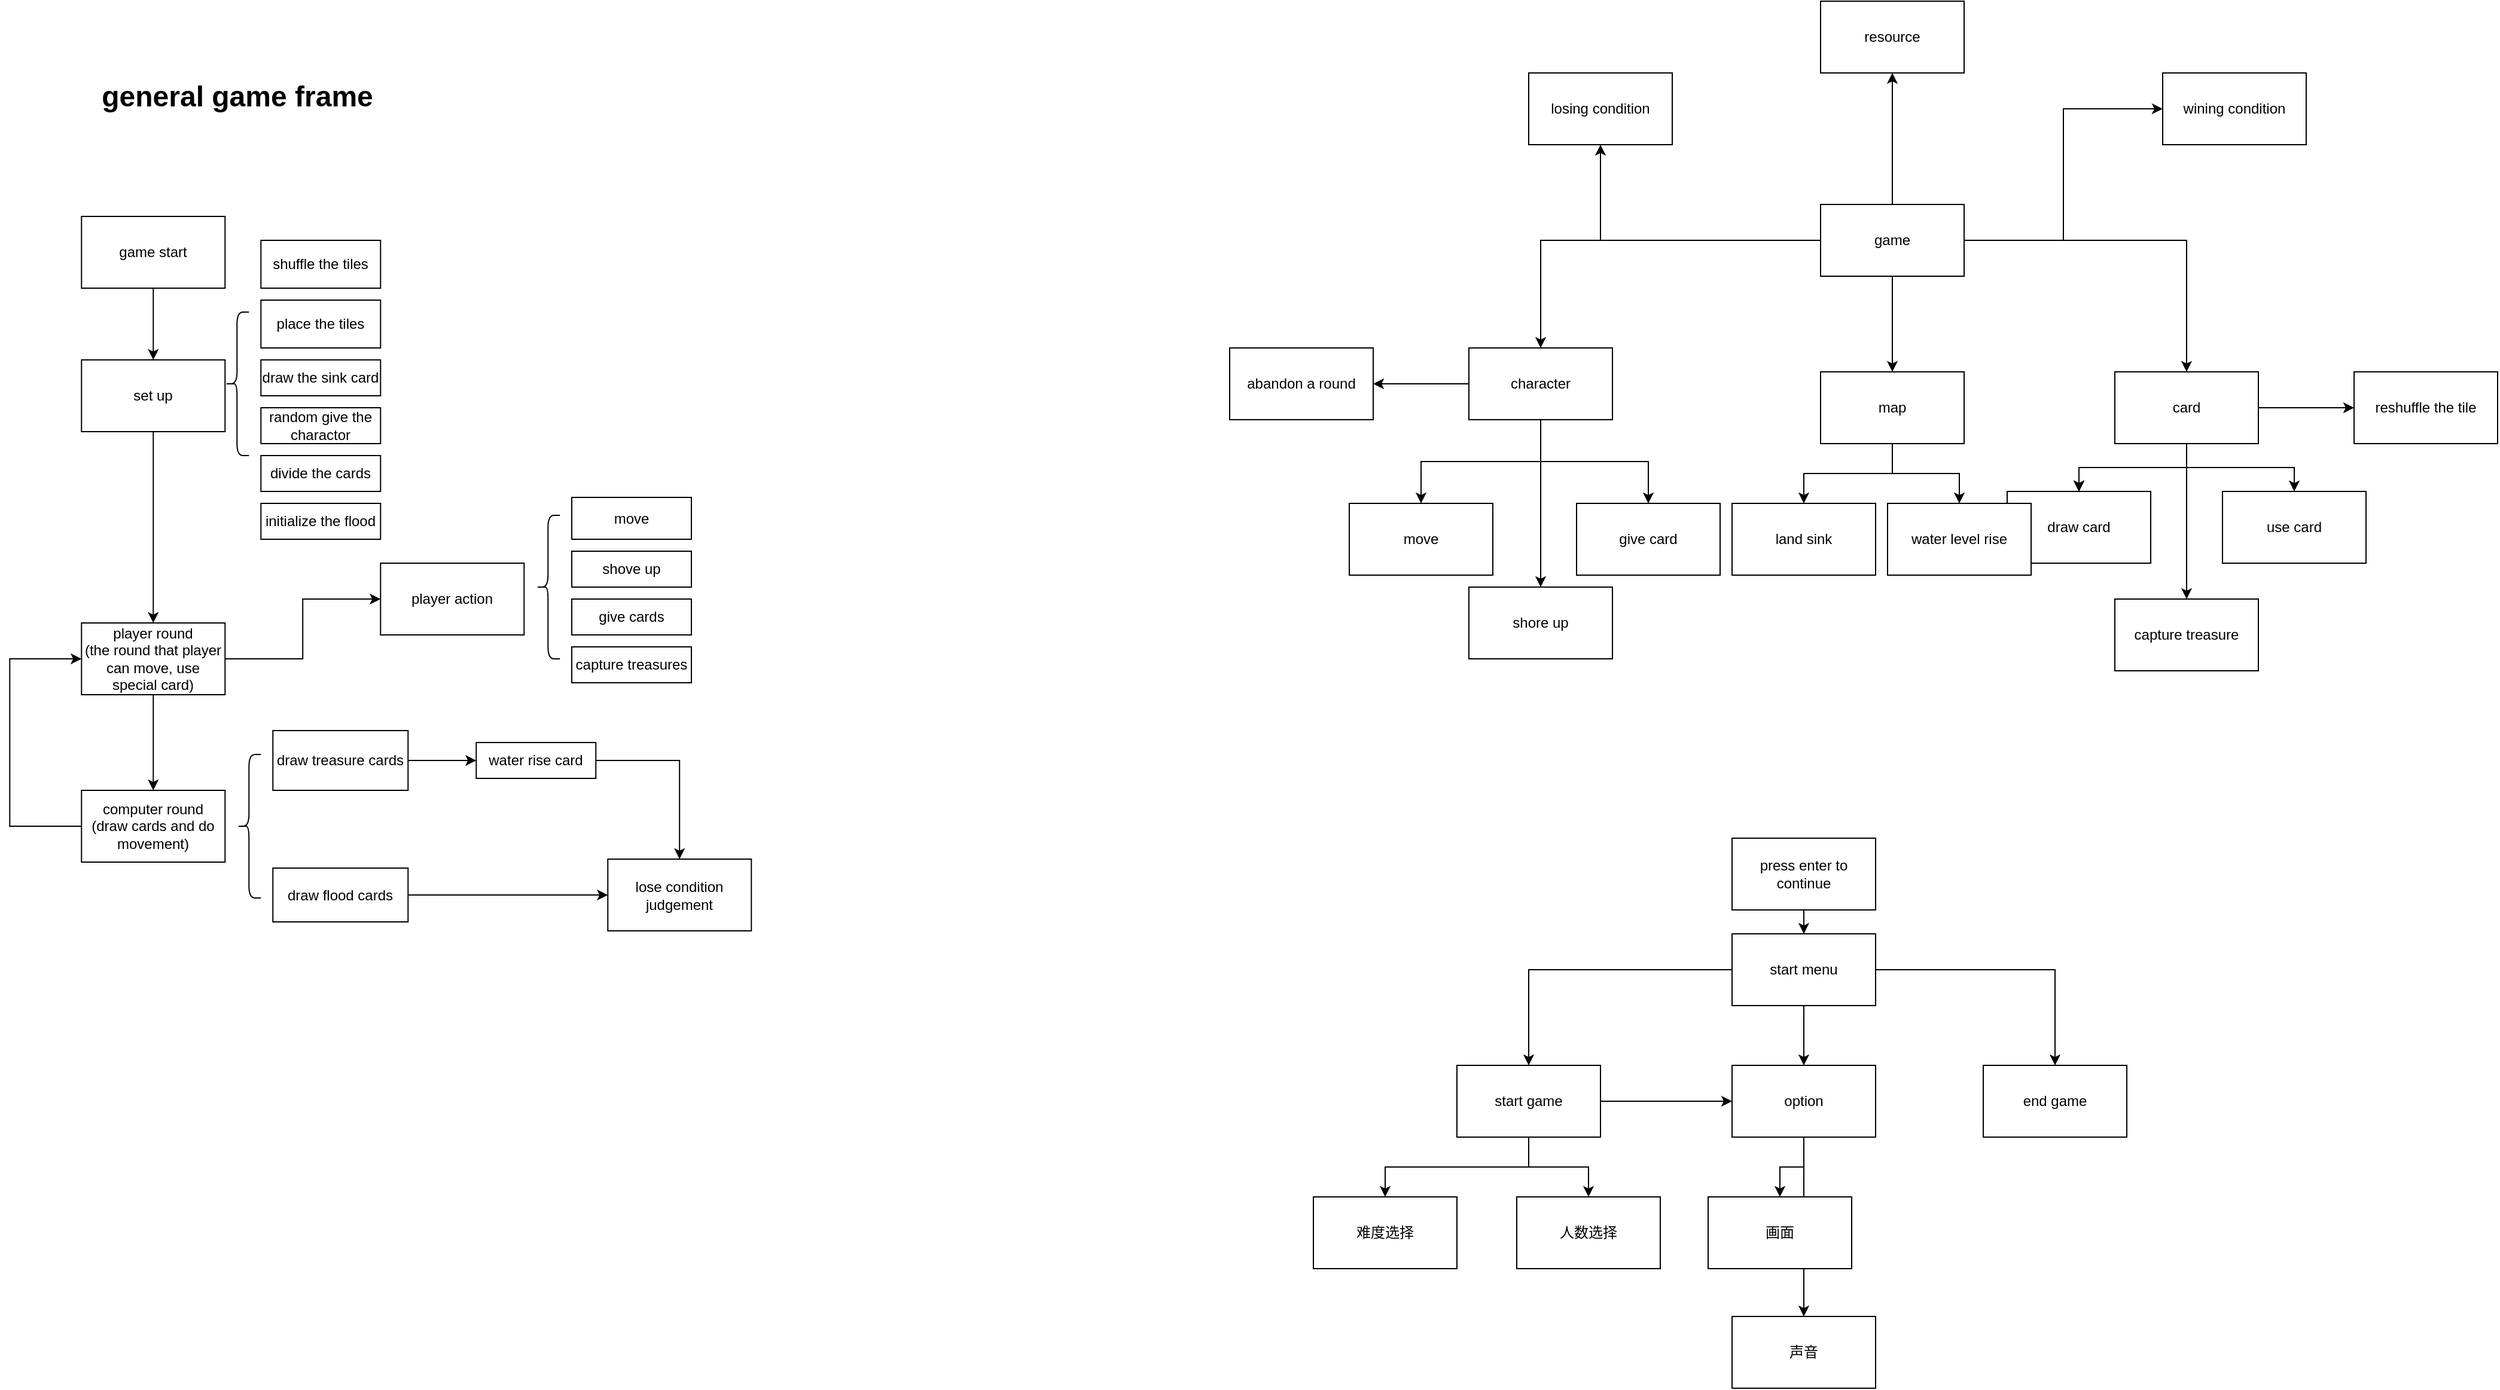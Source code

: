 <mxfile version="26.1.0">
  <diagram name="第 1 页" id="hJObz6MQkuNjEbWugFrw">
    <mxGraphModel dx="2430" dy="1704" grid="1" gridSize="10" guides="1" tooltips="1" connect="1" arrows="1" fold="1" page="1" pageScale="1" pageWidth="827" pageHeight="1169" math="0" shadow="0">
      <root>
        <mxCell id="0" />
        <mxCell id="1" parent="0" />
        <mxCell id="VjPRYB1g1QLdpqp4aKT3-3" value="" style="edgeStyle=orthogonalEdgeStyle;rounded=0;orthogonalLoop=1;jettySize=auto;html=1;" parent="1" source="VjPRYB1g1QLdpqp4aKT3-1" target="VjPRYB1g1QLdpqp4aKT3-2" edge="1">
          <mxGeometry relative="1" as="geometry" />
        </mxCell>
        <mxCell id="VjPRYB1g1QLdpqp4aKT3-5" value="" style="edgeStyle=orthogonalEdgeStyle;rounded=0;orthogonalLoop=1;jettySize=auto;html=1;" parent="1" source="VjPRYB1g1QLdpqp4aKT3-1" target="VjPRYB1g1QLdpqp4aKT3-4" edge="1">
          <mxGeometry relative="1" as="geometry" />
        </mxCell>
        <mxCell id="VjPRYB1g1QLdpqp4aKT3-7" value="" style="edgeStyle=orthogonalEdgeStyle;rounded=0;orthogonalLoop=1;jettySize=auto;html=1;" parent="1" source="VjPRYB1g1QLdpqp4aKT3-1" target="VjPRYB1g1QLdpqp4aKT3-6" edge="1">
          <mxGeometry relative="1" as="geometry" />
        </mxCell>
        <mxCell id="VjPRYB1g1QLdpqp4aKT3-9" value="" style="edgeStyle=orthogonalEdgeStyle;rounded=0;orthogonalLoop=1;jettySize=auto;html=1;" parent="1" source="VjPRYB1g1QLdpqp4aKT3-1" target="VjPRYB1g1QLdpqp4aKT3-8" edge="1">
          <mxGeometry relative="1" as="geometry" />
        </mxCell>
        <mxCell id="VjPRYB1g1QLdpqp4aKT3-33" style="edgeStyle=orthogonalEdgeStyle;rounded=0;orthogonalLoop=1;jettySize=auto;html=1;entryX=0;entryY=0.5;entryDx=0;entryDy=0;" parent="1" source="VjPRYB1g1QLdpqp4aKT3-1" target="VjPRYB1g1QLdpqp4aKT3-32" edge="1">
          <mxGeometry relative="1" as="geometry" />
        </mxCell>
        <mxCell id="VjPRYB1g1QLdpqp4aKT3-35" style="edgeStyle=orthogonalEdgeStyle;rounded=0;orthogonalLoop=1;jettySize=auto;html=1;" parent="1" source="VjPRYB1g1QLdpqp4aKT3-1" target="VjPRYB1g1QLdpqp4aKT3-34" edge="1">
          <mxGeometry relative="1" as="geometry" />
        </mxCell>
        <mxCell id="VjPRYB1g1QLdpqp4aKT3-1" value="game" style="rounded=0;whiteSpace=wrap;html=1;" parent="1" vertex="1">
          <mxGeometry x="354" y="90" width="120" height="60" as="geometry" />
        </mxCell>
        <mxCell id="VjPRYB1g1QLdpqp4aKT3-20" value="" style="edgeStyle=orthogonalEdgeStyle;rounded=0;orthogonalLoop=1;jettySize=auto;html=1;" parent="1" source="VjPRYB1g1QLdpqp4aKT3-2" target="VjPRYB1g1QLdpqp4aKT3-19" edge="1">
          <mxGeometry relative="1" as="geometry" />
        </mxCell>
        <mxCell id="VjPRYB1g1QLdpqp4aKT3-37" style="edgeStyle=orthogonalEdgeStyle;rounded=0;orthogonalLoop=1;jettySize=auto;html=1;" parent="1" source="VjPRYB1g1QLdpqp4aKT3-2" target="VjPRYB1g1QLdpqp4aKT3-36" edge="1">
          <mxGeometry relative="1" as="geometry" />
        </mxCell>
        <mxCell id="VjPRYB1g1QLdpqp4aKT3-2" value="map" style="rounded=0;whiteSpace=wrap;html=1;" parent="1" vertex="1">
          <mxGeometry x="354" y="230" width="120" height="60" as="geometry" />
        </mxCell>
        <mxCell id="VjPRYB1g1QLdpqp4aKT3-11" value="" style="edgeStyle=orthogonalEdgeStyle;rounded=0;orthogonalLoop=1;jettySize=auto;html=1;" parent="1" source="VjPRYB1g1QLdpqp4aKT3-4" target="VjPRYB1g1QLdpqp4aKT3-10" edge="1">
          <mxGeometry relative="1" as="geometry" />
        </mxCell>
        <mxCell id="VjPRYB1g1QLdpqp4aKT3-22" style="edgeStyle=orthogonalEdgeStyle;rounded=0;orthogonalLoop=1;jettySize=auto;html=1;" parent="1" source="VjPRYB1g1QLdpqp4aKT3-4" target="VjPRYB1g1QLdpqp4aKT3-21" edge="1">
          <mxGeometry relative="1" as="geometry" />
        </mxCell>
        <mxCell id="VjPRYB1g1QLdpqp4aKT3-24" style="edgeStyle=orthogonalEdgeStyle;rounded=0;orthogonalLoop=1;jettySize=auto;html=1;" parent="1" source="VjPRYB1g1QLdpqp4aKT3-4" target="VjPRYB1g1QLdpqp4aKT3-23" edge="1">
          <mxGeometry relative="1" as="geometry" />
        </mxCell>
        <mxCell id="VjPRYB1g1QLdpqp4aKT3-26" value="" style="edgeStyle=orthogonalEdgeStyle;rounded=0;orthogonalLoop=1;jettySize=auto;html=1;" parent="1" source="VjPRYB1g1QLdpqp4aKT3-4" target="VjPRYB1g1QLdpqp4aKT3-25" edge="1">
          <mxGeometry relative="1" as="geometry" />
        </mxCell>
        <mxCell id="VjPRYB1g1QLdpqp4aKT3-4" value="character" style="rounded=0;whiteSpace=wrap;html=1;" parent="1" vertex="1">
          <mxGeometry x="60" y="210" width="120" height="60" as="geometry" />
        </mxCell>
        <mxCell id="VjPRYB1g1QLdpqp4aKT3-13" value="" style="edgeStyle=orthogonalEdgeStyle;rounded=0;orthogonalLoop=1;jettySize=auto;html=1;" parent="1" source="VjPRYB1g1QLdpqp4aKT3-6" target="VjPRYB1g1QLdpqp4aKT3-12" edge="1">
          <mxGeometry relative="1" as="geometry" />
        </mxCell>
        <mxCell id="VjPRYB1g1QLdpqp4aKT3-14" value="" style="edgeStyle=orthogonalEdgeStyle;rounded=0;orthogonalLoop=1;jettySize=auto;html=1;" parent="1" source="VjPRYB1g1QLdpqp4aKT3-6" target="VjPRYB1g1QLdpqp4aKT3-12" edge="1">
          <mxGeometry relative="1" as="geometry" />
        </mxCell>
        <mxCell id="VjPRYB1g1QLdpqp4aKT3-16" value="" style="edgeStyle=orthogonalEdgeStyle;rounded=0;orthogonalLoop=1;jettySize=auto;html=1;" parent="1" source="VjPRYB1g1QLdpqp4aKT3-6" target="VjPRYB1g1QLdpqp4aKT3-12" edge="1">
          <mxGeometry relative="1" as="geometry" />
        </mxCell>
        <mxCell id="VjPRYB1g1QLdpqp4aKT3-18" style="edgeStyle=orthogonalEdgeStyle;rounded=0;orthogonalLoop=1;jettySize=auto;html=1;" parent="1" source="VjPRYB1g1QLdpqp4aKT3-6" target="VjPRYB1g1QLdpqp4aKT3-17" edge="1">
          <mxGeometry relative="1" as="geometry" />
        </mxCell>
        <mxCell id="VjPRYB1g1QLdpqp4aKT3-28" value="" style="edgeStyle=orthogonalEdgeStyle;rounded=0;orthogonalLoop=1;jettySize=auto;html=1;" parent="1" source="VjPRYB1g1QLdpqp4aKT3-6" target="VjPRYB1g1QLdpqp4aKT3-27" edge="1">
          <mxGeometry relative="1" as="geometry" />
        </mxCell>
        <mxCell id="VjPRYB1g1QLdpqp4aKT3-31" style="edgeStyle=orthogonalEdgeStyle;rounded=0;orthogonalLoop=1;jettySize=auto;html=1;" parent="1" source="VjPRYB1g1QLdpqp4aKT3-6" target="VjPRYB1g1QLdpqp4aKT3-30" edge="1">
          <mxGeometry relative="1" as="geometry" />
        </mxCell>
        <mxCell id="VjPRYB1g1QLdpqp4aKT3-6" value="card" style="whiteSpace=wrap;html=1;rounded=0;" parent="1" vertex="1">
          <mxGeometry x="600" y="230" width="120" height="60" as="geometry" />
        </mxCell>
        <mxCell id="VjPRYB1g1QLdpqp4aKT3-8" value="resource" style="whiteSpace=wrap;html=1;rounded=0;" parent="1" vertex="1">
          <mxGeometry x="354" y="-80" width="120" height="60" as="geometry" />
        </mxCell>
        <mxCell id="VjPRYB1g1QLdpqp4aKT3-10" value="move" style="whiteSpace=wrap;html=1;rounded=0;" parent="1" vertex="1">
          <mxGeometry x="-40" y="340" width="120" height="60" as="geometry" />
        </mxCell>
        <mxCell id="VjPRYB1g1QLdpqp4aKT3-12" value="draw card" style="whiteSpace=wrap;html=1;rounded=0;" parent="1" vertex="1">
          <mxGeometry x="510" y="330" width="120" height="60" as="geometry" />
        </mxCell>
        <mxCell id="VjPRYB1g1QLdpqp4aKT3-17" value="use card" style="rounded=0;whiteSpace=wrap;html=1;" parent="1" vertex="1">
          <mxGeometry x="690" y="330" width="120" height="60" as="geometry" />
        </mxCell>
        <mxCell id="VjPRYB1g1QLdpqp4aKT3-19" value="land sink" style="whiteSpace=wrap;html=1;rounded=0;" parent="1" vertex="1">
          <mxGeometry x="280" y="340" width="120" height="60" as="geometry" />
        </mxCell>
        <mxCell id="VjPRYB1g1QLdpqp4aKT3-21" value="shore up" style="rounded=0;whiteSpace=wrap;html=1;" parent="1" vertex="1">
          <mxGeometry x="60" y="410" width="120" height="60" as="geometry" />
        </mxCell>
        <mxCell id="VjPRYB1g1QLdpqp4aKT3-23" value="give card" style="rounded=0;whiteSpace=wrap;html=1;" parent="1" vertex="1">
          <mxGeometry x="150" y="340" width="120" height="60" as="geometry" />
        </mxCell>
        <mxCell id="VjPRYB1g1QLdpqp4aKT3-25" value="abandon a round" style="whiteSpace=wrap;html=1;rounded=0;" parent="1" vertex="1">
          <mxGeometry x="-140" y="210" width="120" height="60" as="geometry" />
        </mxCell>
        <mxCell id="VjPRYB1g1QLdpqp4aKT3-27" value="reshuffle the tile" style="whiteSpace=wrap;html=1;rounded=0;" parent="1" vertex="1">
          <mxGeometry x="800" y="230" width="120" height="60" as="geometry" />
        </mxCell>
        <mxCell id="VjPRYB1g1QLdpqp4aKT3-30" value="capture treasure" style="rounded=0;whiteSpace=wrap;html=1;" parent="1" vertex="1">
          <mxGeometry x="600" y="420" width="120" height="60" as="geometry" />
        </mxCell>
        <mxCell id="VjPRYB1g1QLdpqp4aKT3-32" value="wining condition" style="rounded=0;whiteSpace=wrap;html=1;" parent="1" vertex="1">
          <mxGeometry x="640" y="-20" width="120" height="60" as="geometry" />
        </mxCell>
        <mxCell id="VjPRYB1g1QLdpqp4aKT3-34" value="losing condition" style="rounded=0;whiteSpace=wrap;html=1;" parent="1" vertex="1">
          <mxGeometry x="110" y="-20" width="120" height="60" as="geometry" />
        </mxCell>
        <mxCell id="VjPRYB1g1QLdpqp4aKT3-36" value="water level rise" style="rounded=0;whiteSpace=wrap;html=1;" parent="1" vertex="1">
          <mxGeometry x="410" y="340" width="120" height="60" as="geometry" />
        </mxCell>
        <mxCell id="eDjvxQ4qI4vpgXlW1Nu9-4" value="" style="edgeStyle=orthogonalEdgeStyle;rounded=0;orthogonalLoop=1;jettySize=auto;html=1;" parent="1" source="eDjvxQ4qI4vpgXlW1Nu9-2" target="eDjvxQ4qI4vpgXlW1Nu9-3" edge="1">
          <mxGeometry relative="1" as="geometry" />
        </mxCell>
        <mxCell id="eDjvxQ4qI4vpgXlW1Nu9-6" value="" style="edgeStyle=orthogonalEdgeStyle;rounded=0;orthogonalLoop=1;jettySize=auto;html=1;" parent="1" source="eDjvxQ4qI4vpgXlW1Nu9-2" target="eDjvxQ4qI4vpgXlW1Nu9-5" edge="1">
          <mxGeometry relative="1" as="geometry" />
        </mxCell>
        <mxCell id="eDjvxQ4qI4vpgXlW1Nu9-8" value="" style="edgeStyle=orthogonalEdgeStyle;rounded=0;orthogonalLoop=1;jettySize=auto;html=1;" parent="1" source="eDjvxQ4qI4vpgXlW1Nu9-2" target="eDjvxQ4qI4vpgXlW1Nu9-7" edge="1">
          <mxGeometry relative="1" as="geometry" />
        </mxCell>
        <mxCell id="eDjvxQ4qI4vpgXlW1Nu9-2" value="start menu" style="rounded=0;whiteSpace=wrap;html=1;" parent="1" vertex="1">
          <mxGeometry x="280" y="700" width="120" height="60" as="geometry" />
        </mxCell>
        <mxCell id="eDjvxQ4qI4vpgXlW1Nu9-10" value="" style="edgeStyle=orthogonalEdgeStyle;rounded=0;orthogonalLoop=1;jettySize=auto;html=1;" parent="1" source="eDjvxQ4qI4vpgXlW1Nu9-3" target="eDjvxQ4qI4vpgXlW1Nu9-9" edge="1">
          <mxGeometry relative="1" as="geometry" />
        </mxCell>
        <mxCell id="eDjvxQ4qI4vpgXlW1Nu9-12" value="" style="edgeStyle=orthogonalEdgeStyle;rounded=0;orthogonalLoop=1;jettySize=auto;html=1;" parent="1" source="eDjvxQ4qI4vpgXlW1Nu9-3" target="eDjvxQ4qI4vpgXlW1Nu9-5" edge="1">
          <mxGeometry relative="1" as="geometry" />
        </mxCell>
        <mxCell id="eDjvxQ4qI4vpgXlW1Nu9-14" value="" style="edgeStyle=orthogonalEdgeStyle;rounded=0;orthogonalLoop=1;jettySize=auto;html=1;" parent="1" source="eDjvxQ4qI4vpgXlW1Nu9-3" target="eDjvxQ4qI4vpgXlW1Nu9-13" edge="1">
          <mxGeometry relative="1" as="geometry" />
        </mxCell>
        <mxCell id="eDjvxQ4qI4vpgXlW1Nu9-3" value="start game" style="whiteSpace=wrap;html=1;rounded=0;" parent="1" vertex="1">
          <mxGeometry x="50" y="810" width="120" height="60" as="geometry" />
        </mxCell>
        <mxCell id="eDjvxQ4qI4vpgXlW1Nu9-16" value="" style="edgeStyle=orthogonalEdgeStyle;rounded=0;orthogonalLoop=1;jettySize=auto;html=1;" parent="1" source="eDjvxQ4qI4vpgXlW1Nu9-5" target="eDjvxQ4qI4vpgXlW1Nu9-15" edge="1">
          <mxGeometry relative="1" as="geometry" />
        </mxCell>
        <mxCell id="eDjvxQ4qI4vpgXlW1Nu9-18" style="edgeStyle=orthogonalEdgeStyle;rounded=0;orthogonalLoop=1;jettySize=auto;html=1;" parent="1" source="eDjvxQ4qI4vpgXlW1Nu9-5" target="eDjvxQ4qI4vpgXlW1Nu9-17" edge="1">
          <mxGeometry relative="1" as="geometry" />
        </mxCell>
        <mxCell id="eDjvxQ4qI4vpgXlW1Nu9-5" value="option" style="whiteSpace=wrap;html=1;rounded=0;" parent="1" vertex="1">
          <mxGeometry x="280" y="810" width="120" height="60" as="geometry" />
        </mxCell>
        <mxCell id="eDjvxQ4qI4vpgXlW1Nu9-7" value="end game" style="whiteSpace=wrap;html=1;rounded=0;" parent="1" vertex="1">
          <mxGeometry x="490" y="810" width="120" height="60" as="geometry" />
        </mxCell>
        <mxCell id="eDjvxQ4qI4vpgXlW1Nu9-9" value="难度选择" style="whiteSpace=wrap;html=1;rounded=0;" parent="1" vertex="1">
          <mxGeometry x="-70" y="920" width="120" height="60" as="geometry" />
        </mxCell>
        <mxCell id="eDjvxQ4qI4vpgXlW1Nu9-13" value="人数选择" style="whiteSpace=wrap;html=1;rounded=0;" parent="1" vertex="1">
          <mxGeometry x="100" y="920" width="120" height="60" as="geometry" />
        </mxCell>
        <mxCell id="eDjvxQ4qI4vpgXlW1Nu9-15" value="画面" style="whiteSpace=wrap;html=1;rounded=0;" parent="1" vertex="1">
          <mxGeometry x="260" y="920" width="120" height="60" as="geometry" />
        </mxCell>
        <mxCell id="eDjvxQ4qI4vpgXlW1Nu9-17" value="声音" style="rounded=0;whiteSpace=wrap;html=1;" parent="1" vertex="1">
          <mxGeometry x="280" y="1020" width="120" height="60" as="geometry" />
        </mxCell>
        <mxCell id="eDjvxQ4qI4vpgXlW1Nu9-20" style="edgeStyle=orthogonalEdgeStyle;rounded=0;orthogonalLoop=1;jettySize=auto;html=1;" parent="1" source="eDjvxQ4qI4vpgXlW1Nu9-19" target="eDjvxQ4qI4vpgXlW1Nu9-2" edge="1">
          <mxGeometry relative="1" as="geometry" />
        </mxCell>
        <mxCell id="eDjvxQ4qI4vpgXlW1Nu9-19" value="press enter to continue" style="rounded=0;whiteSpace=wrap;html=1;" parent="1" vertex="1">
          <mxGeometry x="280" y="620" width="120" height="60" as="geometry" />
        </mxCell>
        <mxCell id="Dl-SQO9RMqr-6nA1L3A8-8" value="" style="edgeStyle=orthogonalEdgeStyle;rounded=0;orthogonalLoop=1;jettySize=auto;html=1;" parent="1" source="Dl-SQO9RMqr-6nA1L3A8-1" target="Dl-SQO9RMqr-6nA1L3A8-7" edge="1">
          <mxGeometry relative="1" as="geometry" />
        </mxCell>
        <mxCell id="Dl-SQO9RMqr-6nA1L3A8-1" value="game start" style="rounded=0;whiteSpace=wrap;html=1;" parent="1" vertex="1">
          <mxGeometry x="-1099.86" y="100" width="120" height="60" as="geometry" />
        </mxCell>
        <mxCell id="bTGDOJ0MJef6S4-PFqFq-3" value="" style="edgeStyle=orthogonalEdgeStyle;rounded=0;orthogonalLoop=1;jettySize=auto;html=1;" edge="1" parent="1" source="Dl-SQO9RMqr-6nA1L3A8-7" target="bTGDOJ0MJef6S4-PFqFq-2">
          <mxGeometry relative="1" as="geometry" />
        </mxCell>
        <mxCell id="Dl-SQO9RMqr-6nA1L3A8-7" value="set up" style="whiteSpace=wrap;html=1;rounded=0;" parent="1" vertex="1">
          <mxGeometry x="-1099.86" y="220" width="120" height="60" as="geometry" />
        </mxCell>
        <mxCell id="Dl-SQO9RMqr-6nA1L3A8-14" value="shuffle the tiles" style="rounded=0;whiteSpace=wrap;html=1;" parent="1" vertex="1">
          <mxGeometry x="-949.86" y="120" width="100" height="40" as="geometry" />
        </mxCell>
        <mxCell id="Dl-SQO9RMqr-6nA1L3A8-24" value="" style="shape=curlyBracket;whiteSpace=wrap;html=1;rounded=1;labelPosition=left;verticalLabelPosition=middle;align=right;verticalAlign=middle;" parent="1" vertex="1">
          <mxGeometry x="-979.86" y="180" width="20" height="120" as="geometry" />
        </mxCell>
        <mxCell id="Dl-SQO9RMqr-6nA1L3A8-25" value="place the tiles" style="rounded=0;whiteSpace=wrap;html=1;" parent="1" vertex="1">
          <mxGeometry x="-949.86" y="170" width="100" height="40" as="geometry" />
        </mxCell>
        <mxCell id="Dl-SQO9RMqr-6nA1L3A8-26" value="initialize the flood" style="rounded=0;whiteSpace=wrap;html=1;" parent="1" vertex="1">
          <mxGeometry x="-949.86" y="340" width="100" height="30" as="geometry" />
        </mxCell>
        <mxCell id="Dl-SQO9RMqr-6nA1L3A8-27" value="divide the cards" style="rounded=0;whiteSpace=wrap;html=1;" parent="1" vertex="1">
          <mxGeometry x="-949.86" y="300" width="100" height="30" as="geometry" />
        </mxCell>
        <mxCell id="Dl-SQO9RMqr-6nA1L3A8-28" value="draw the sink card" style="rounded=0;whiteSpace=wrap;html=1;" parent="1" vertex="1">
          <mxGeometry x="-949.86" y="220" width="100" height="30" as="geometry" />
        </mxCell>
        <mxCell id="Dl-SQO9RMqr-6nA1L3A8-30" value="random give the charactor" style="rounded=0;whiteSpace=wrap;html=1;" parent="1" vertex="1">
          <mxGeometry x="-949.86" y="260" width="100" height="30" as="geometry" />
        </mxCell>
        <mxCell id="bTGDOJ0MJef6S4-PFqFq-1" value="lose condition judgement" style="rounded=0;whiteSpace=wrap;html=1;" vertex="1" parent="1">
          <mxGeometry x="-659.86" y="637.5" width="120" height="60" as="geometry" />
        </mxCell>
        <mxCell id="bTGDOJ0MJef6S4-PFqFq-8" value="" style="edgeStyle=orthogonalEdgeStyle;rounded=0;orthogonalLoop=1;jettySize=auto;html=1;" edge="1" parent="1" source="bTGDOJ0MJef6S4-PFqFq-2" target="bTGDOJ0MJef6S4-PFqFq-7">
          <mxGeometry relative="1" as="geometry" />
        </mxCell>
        <mxCell id="bTGDOJ0MJef6S4-PFqFq-10" value="" style="edgeStyle=orthogonalEdgeStyle;rounded=0;orthogonalLoop=1;jettySize=auto;html=1;" edge="1" parent="1" source="bTGDOJ0MJef6S4-PFqFq-2" target="bTGDOJ0MJef6S4-PFqFq-9">
          <mxGeometry relative="1" as="geometry" />
        </mxCell>
        <mxCell id="bTGDOJ0MJef6S4-PFqFq-2" value="player round&lt;div&gt;(the round that player can move, use special card)&lt;/div&gt;" style="whiteSpace=wrap;html=1;rounded=0;" vertex="1" parent="1">
          <mxGeometry x="-1099.86" y="440" width="120" height="60" as="geometry" />
        </mxCell>
        <mxCell id="bTGDOJ0MJef6S4-PFqFq-7" value="player action" style="whiteSpace=wrap;html=1;rounded=0;" vertex="1" parent="1">
          <mxGeometry x="-849.86" y="390" width="120" height="60" as="geometry" />
        </mxCell>
        <mxCell id="bTGDOJ0MJef6S4-PFqFq-22" style="edgeStyle=orthogonalEdgeStyle;rounded=0;orthogonalLoop=1;jettySize=auto;html=1;entryX=0;entryY=0.5;entryDx=0;entryDy=0;" edge="1" parent="1" source="bTGDOJ0MJef6S4-PFqFq-9" target="bTGDOJ0MJef6S4-PFqFq-2">
          <mxGeometry relative="1" as="geometry">
            <Array as="points">
              <mxPoint x="-1159.86" y="610" />
              <mxPoint x="-1159.86" y="470" />
            </Array>
          </mxGeometry>
        </mxCell>
        <mxCell id="bTGDOJ0MJef6S4-PFqFq-9" value="computer round&lt;div&gt;(draw cards and do movement)&lt;/div&gt;" style="whiteSpace=wrap;html=1;rounded=0;" vertex="1" parent="1">
          <mxGeometry x="-1099.86" y="580" width="120" height="60" as="geometry" />
        </mxCell>
        <mxCell id="bTGDOJ0MJef6S4-PFqFq-13" value="" style="shape=curlyBracket;whiteSpace=wrap;html=1;rounded=1;labelPosition=left;verticalLabelPosition=middle;align=right;verticalAlign=middle;" vertex="1" parent="1">
          <mxGeometry x="-969.86" y="550" width="20" height="120" as="geometry" />
        </mxCell>
        <mxCell id="bTGDOJ0MJef6S4-PFqFq-18" style="edgeStyle=orthogonalEdgeStyle;rounded=0;orthogonalLoop=1;jettySize=auto;html=1;" edge="1" parent="1" source="bTGDOJ0MJef6S4-PFqFq-14" target="bTGDOJ0MJef6S4-PFqFq-17">
          <mxGeometry relative="1" as="geometry" />
        </mxCell>
        <mxCell id="bTGDOJ0MJef6S4-PFqFq-14" value="draw treasure cards" style="rounded=0;whiteSpace=wrap;html=1;" vertex="1" parent="1">
          <mxGeometry x="-939.86" y="530" width="113" height="50" as="geometry" />
        </mxCell>
        <mxCell id="bTGDOJ0MJef6S4-PFqFq-16" style="edgeStyle=orthogonalEdgeStyle;rounded=0;orthogonalLoop=1;jettySize=auto;html=1;" edge="1" parent="1" source="bTGDOJ0MJef6S4-PFqFq-15" target="bTGDOJ0MJef6S4-PFqFq-1">
          <mxGeometry relative="1" as="geometry" />
        </mxCell>
        <mxCell id="bTGDOJ0MJef6S4-PFqFq-15" value="draw flood cards" style="rounded=0;whiteSpace=wrap;html=1;" vertex="1" parent="1">
          <mxGeometry x="-939.86" y="645" width="113" height="45" as="geometry" />
        </mxCell>
        <mxCell id="bTGDOJ0MJef6S4-PFqFq-19" style="edgeStyle=orthogonalEdgeStyle;rounded=0;orthogonalLoop=1;jettySize=auto;html=1;" edge="1" parent="1" source="bTGDOJ0MJef6S4-PFqFq-17" target="bTGDOJ0MJef6S4-PFqFq-1">
          <mxGeometry relative="1" as="geometry" />
        </mxCell>
        <mxCell id="bTGDOJ0MJef6S4-PFqFq-17" value="water rise card" style="rounded=0;whiteSpace=wrap;html=1;" vertex="1" parent="1">
          <mxGeometry x="-769.86" y="540" width="100" height="30" as="geometry" />
        </mxCell>
        <mxCell id="bTGDOJ0MJef6S4-PFqFq-23" value="" style="shape=curlyBracket;whiteSpace=wrap;html=1;rounded=1;labelPosition=left;verticalLabelPosition=middle;align=right;verticalAlign=middle;" vertex="1" parent="1">
          <mxGeometry x="-719.86" y="350" width="20" height="120" as="geometry" />
        </mxCell>
        <mxCell id="bTGDOJ0MJef6S4-PFqFq-24" value="move" style="rounded=0;whiteSpace=wrap;html=1;" vertex="1" parent="1">
          <mxGeometry x="-690" y="335" width="100" height="35" as="geometry" />
        </mxCell>
        <mxCell id="bTGDOJ0MJef6S4-PFqFq-25" value="shove up" style="rounded=0;whiteSpace=wrap;html=1;" vertex="1" parent="1">
          <mxGeometry x="-690" y="380" width="100" height="30" as="geometry" />
        </mxCell>
        <mxCell id="bTGDOJ0MJef6S4-PFqFq-26" value="give cards" style="rounded=0;whiteSpace=wrap;html=1;" vertex="1" parent="1">
          <mxGeometry x="-690" y="420" width="100" height="30" as="geometry" />
        </mxCell>
        <mxCell id="bTGDOJ0MJef6S4-PFqFq-27" value="capture treasures" style="rounded=0;whiteSpace=wrap;html=1;" vertex="1" parent="1">
          <mxGeometry x="-690" y="460" width="100" height="30" as="geometry" />
        </mxCell>
        <mxCell id="bTGDOJ0MJef6S4-PFqFq-28" value="general game frame" style="text;strokeColor=none;fillColor=none;html=1;fontSize=24;fontStyle=1;verticalAlign=middle;align=center;" vertex="1" parent="1">
          <mxGeometry x="-1019.86" y="-20" width="100" height="40" as="geometry" />
        </mxCell>
      </root>
    </mxGraphModel>
  </diagram>
</mxfile>
